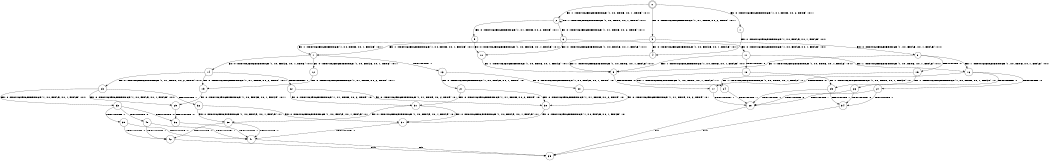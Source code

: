 digraph BCG {
size = "7, 10.5";
center = TRUE;
node [shape = circle];
0 [peripheries = 2];
0 -> 1 [label = "EX !0 !ATOMIC_EXCH_BRANCH (1, +1, TRUE, +0, 2, TRUE) !:0:1:"];
0 -> 2 [label = "EX !1 !ATOMIC_EXCH_BRANCH (1, +0, TRUE, +0, 1, TRUE) !:0:1:"];
0 -> 3 [label = "EX !0 !ATOMIC_EXCH_BRANCH (1, +1, TRUE, +0, 2, TRUE) !:0:1:"];
1 -> 4 [label = "EX !0 !ATOMIC_EXCH_BRANCH (1, +0, FALSE, +0, 1, FALSE) !:0:1:"];
2 -> 5 [label = "EX !0 !ATOMIC_EXCH_BRANCH (1, +1, TRUE, +0, 2, TRUE) !:0:1:"];
2 -> 6 [label = "EX !0 !ATOMIC_EXCH_BRANCH (1, +1, TRUE, +0, 2, TRUE) !:0:1:"];
2 -> 2 [label = "EX !1 !ATOMIC_EXCH_BRANCH (1, +0, TRUE, +0, 1, TRUE) !:0:1:"];
3 -> 4 [label = "EX !0 !ATOMIC_EXCH_BRANCH (1, +0, FALSE, +0, 1, FALSE) !:0:1:"];
3 -> 7 [label = "EX !1 !ATOMIC_EXCH_BRANCH (1, +0, TRUE, +0, 1, FALSE) !:0:1:"];
3 -> 8 [label = "EX !0 !ATOMIC_EXCH_BRANCH (1, +0, FALSE, +0, 1, FALSE) !:0:1:"];
4 -> 9 [label = "EX !1 !ATOMIC_EXCH_BRANCH (1, +0, TRUE, +0, 1, FALSE) !:0:1:"];
5 -> 10 [label = "EX !0 !ATOMIC_EXCH_BRANCH (1, +0, FALSE, +0, 1, FALSE) !:0:1:"];
6 -> 10 [label = "EX !0 !ATOMIC_EXCH_BRANCH (1, +0, FALSE, +0, 1, FALSE) !:0:1:"];
6 -> 7 [label = "EX !1 !ATOMIC_EXCH_BRANCH (1, +0, TRUE, +0, 1, FALSE) !:0:1:"];
6 -> 11 [label = "EX !0 !ATOMIC_EXCH_BRANCH (1, +0, FALSE, +0, 1, FALSE) !:0:1:"];
7 -> 12 [label = "EX !0 !ATOMIC_EXCH_BRANCH (1, +0, FALSE, +0, 1, TRUE) !:0:1:"];
7 -> 13 [label = "TERMINATE !1"];
7 -> 14 [label = "EX !0 !ATOMIC_EXCH_BRANCH (1, +0, FALSE, +0, 1, TRUE) !:0:1:"];
8 -> 9 [label = "EX !1 !ATOMIC_EXCH_BRANCH (1, +0, TRUE, +0, 1, FALSE) !:0:1:"];
8 -> 15 [label = "TERMINATE !0"];
8 -> 16 [label = "EX !1 !ATOMIC_EXCH_BRANCH (1, +0, TRUE, +0, 1, FALSE) !:0:1:"];
9 -> 17 [label = "TERMINATE !0"];
10 -> 9 [label = "EX !1 !ATOMIC_EXCH_BRANCH (1, +0, TRUE, +0, 1, FALSE) !:0:1:"];
11 -> 9 [label = "EX !1 !ATOMIC_EXCH_BRANCH (1, +0, TRUE, +0, 1, FALSE) !:0:1:"];
11 -> 18 [label = "TERMINATE !0"];
11 -> 16 [label = "EX !1 !ATOMIC_EXCH_BRANCH (1, +0, TRUE, +0, 1, FALSE) !:0:1:"];
12 -> 19 [label = "EX !0 !ATOMIC_EXCH_BRANCH (1, +1, TRUE, +0, 2, TRUE) !:0:1:"];
13 -> 20 [label = "EX !0 !ATOMIC_EXCH_BRANCH (1, +0, FALSE, +0, 1, TRUE) !:0:"];
13 -> 21 [label = "EX !0 !ATOMIC_EXCH_BRANCH (1, +0, FALSE, +0, 1, TRUE) !:0:"];
14 -> 19 [label = "EX !0 !ATOMIC_EXCH_BRANCH (1, +1, TRUE, +0, 2, TRUE) !:0:1:"];
14 -> 22 [label = "TERMINATE !1"];
14 -> 23 [label = "EX !0 !ATOMIC_EXCH_BRANCH (1, +1, TRUE, +0, 2, TRUE) !:0:1:"];
15 -> 24 [label = "EX !1 !ATOMIC_EXCH_BRANCH (1, +0, TRUE, +0, 1, FALSE) !:1:"];
15 -> 25 [label = "EX !1 !ATOMIC_EXCH_BRANCH (1, +0, TRUE, +0, 1, FALSE) !:1:"];
16 -> 17 [label = "TERMINATE !0"];
16 -> 26 [label = "TERMINATE !1"];
16 -> 27 [label = "TERMINATE !0"];
17 -> 28 [label = "TERMINATE !1"];
18 -> 24 [label = "EX !1 !ATOMIC_EXCH_BRANCH (1, +0, TRUE, +0, 1, FALSE) !:1:"];
18 -> 25 [label = "EX !1 !ATOMIC_EXCH_BRANCH (1, +0, TRUE, +0, 1, FALSE) !:1:"];
19 -> 29 [label = "EX !0 !ATOMIC_EXCH_BRANCH (1, +0, FALSE, +0, 1, FALSE) !:0:1:"];
20 -> 30 [label = "EX !0 !ATOMIC_EXCH_BRANCH (1, +1, TRUE, +0, 2, TRUE) !:0:"];
21 -> 30 [label = "EX !0 !ATOMIC_EXCH_BRANCH (1, +1, TRUE, +0, 2, TRUE) !:0:"];
21 -> 31 [label = "EX !0 !ATOMIC_EXCH_BRANCH (1, +1, TRUE, +0, 2, TRUE) !:0:"];
22 -> 30 [label = "EX !0 !ATOMIC_EXCH_BRANCH (1, +1, TRUE, +0, 2, TRUE) !:0:"];
22 -> 31 [label = "EX !0 !ATOMIC_EXCH_BRANCH (1, +1, TRUE, +0, 2, TRUE) !:0:"];
23 -> 29 [label = "EX !0 !ATOMIC_EXCH_BRANCH (1, +0, FALSE, +0, 1, FALSE) !:0:1:"];
23 -> 32 [label = "TERMINATE !1"];
23 -> 33 [label = "EX !0 !ATOMIC_EXCH_BRANCH (1, +0, FALSE, +0, 1, FALSE) !:0:1:"];
24 -> 28 [label = "TERMINATE !1"];
25 -> 28 [label = "TERMINATE !1"];
25 -> 34 [label = "TERMINATE !1"];
26 -> 28 [label = "TERMINATE !0"];
26 -> 34 [label = "TERMINATE !0"];
27 -> 28 [label = "TERMINATE !1"];
27 -> 34 [label = "TERMINATE !1"];
28 -> 35 [label = "exit"];
29 -> 36 [label = "TERMINATE !0"];
30 -> 37 [label = "EX !0 !ATOMIC_EXCH_BRANCH (1, +0, FALSE, +0, 1, FALSE) !:0:"];
31 -> 37 [label = "EX !0 !ATOMIC_EXCH_BRANCH (1, +0, FALSE, +0, 1, FALSE) !:0:"];
31 -> 38 [label = "EX !0 !ATOMIC_EXCH_BRANCH (1, +0, FALSE, +0, 1, FALSE) !:0:"];
32 -> 37 [label = "EX !0 !ATOMIC_EXCH_BRANCH (1, +0, FALSE, +0, 1, FALSE) !:0:"];
32 -> 38 [label = "EX !0 !ATOMIC_EXCH_BRANCH (1, +0, FALSE, +0, 1, FALSE) !:0:"];
33 -> 36 [label = "TERMINATE !0"];
33 -> 39 [label = "TERMINATE !1"];
33 -> 40 [label = "TERMINATE !0"];
34 -> 35 [label = "exit"];
36 -> 41 [label = "TERMINATE !1"];
37 -> 41 [label = "TERMINATE !0"];
38 -> 41 [label = "TERMINATE !0"];
38 -> 42 [label = "TERMINATE !0"];
39 -> 41 [label = "TERMINATE !0"];
39 -> 42 [label = "TERMINATE !0"];
40 -> 41 [label = "TERMINATE !1"];
40 -> 42 [label = "TERMINATE !1"];
41 -> 35 [label = "exit"];
42 -> 35 [label = "exit"];
}
